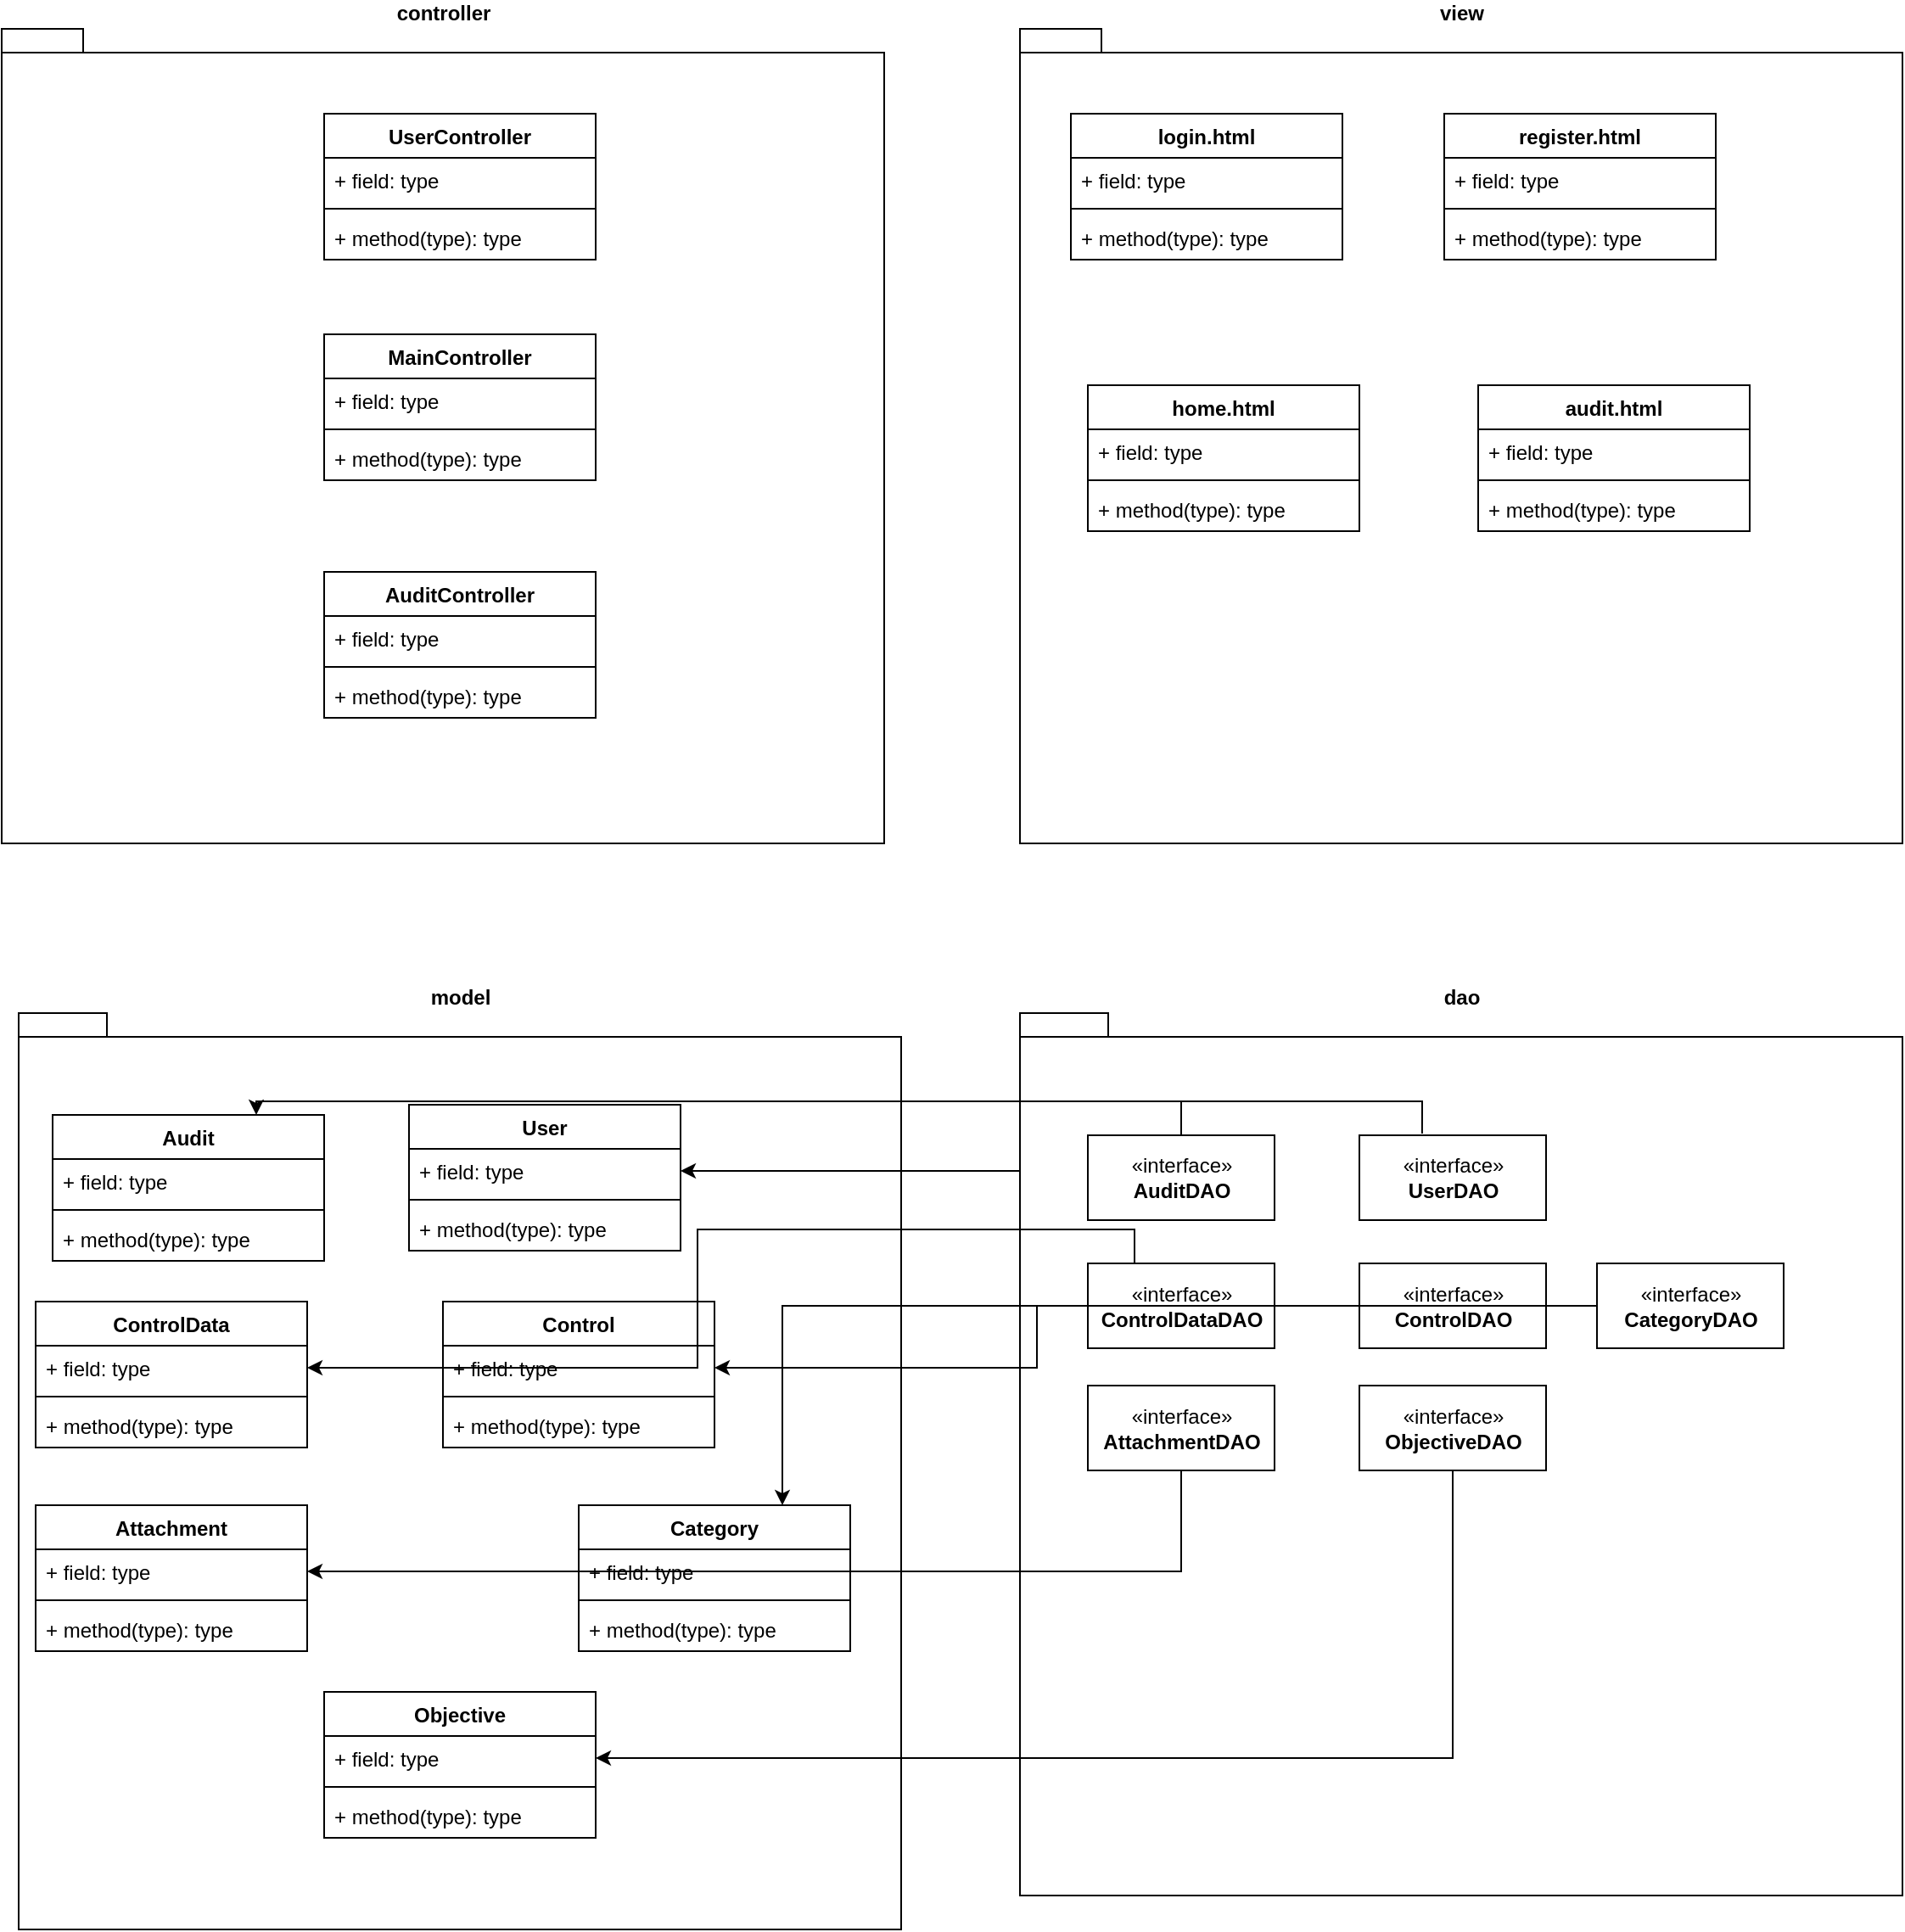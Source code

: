 <mxfile version="14.4.4" type="github">
  <diagram id="kV6jJbXeaDeTd83aYg1n" name="Page-1">
    <mxGraphModel dx="1038" dy="1716" grid="1" gridSize="10" guides="1" tooltips="1" connect="1" arrows="1" fold="1" page="1" pageScale="1" pageWidth="1000" pageHeight="1169" math="0" shadow="0">
      <root>
        <mxCell id="0" />
        <mxCell id="1" parent="0" />
        <mxCell id="TGRPY4SG1-P_DePeZXBi-2" value="&lt;div&gt;model&lt;/div&gt;" style="shape=folder;fontStyle=1;spacingTop=10;tabWidth=40;tabHeight=14;tabPosition=left;html=1;labelPosition=center;verticalLabelPosition=top;align=center;verticalAlign=bottom;horizontal=1;" parent="1" vertex="1">
          <mxGeometry x="50" y="340" width="520" height="540" as="geometry" />
        </mxCell>
        <mxCell id="TGRPY4SG1-P_DePeZXBi-5" value="&lt;div&gt;dao&lt;/div&gt;" style="shape=folder;fontStyle=1;spacingTop=10;tabWidth=40;tabHeight=14;tabPosition=left;html=1;labelPosition=center;verticalLabelPosition=top;align=center;verticalAlign=bottom;horizontal=1;" parent="1" vertex="1">
          <mxGeometry x="640" y="340" width="520" height="520" as="geometry" />
        </mxCell>
        <mxCell id="TGRPY4SG1-P_DePeZXBi-6" value="&lt;div&gt;controller&lt;/div&gt;" style="shape=folder;fontStyle=1;spacingTop=10;tabWidth=40;tabHeight=14;tabPosition=left;html=1;labelPosition=center;verticalLabelPosition=top;align=center;verticalAlign=bottom;horizontal=1;" parent="1" vertex="1">
          <mxGeometry x="40" y="-240" width="520" height="480" as="geometry" />
        </mxCell>
        <mxCell id="TGRPY4SG1-P_DePeZXBi-7" value="view" style="shape=folder;fontStyle=1;spacingTop=10;tabWidth=40;tabHeight=14;tabPosition=left;html=1;labelPosition=center;verticalLabelPosition=top;align=center;verticalAlign=bottom;horizontal=1;" parent="1" vertex="1">
          <mxGeometry x="640" y="-240" width="520" height="480" as="geometry" />
        </mxCell>
        <mxCell id="TGRPY4SG1-P_DePeZXBi-8" value="AuditController" style="swimlane;fontStyle=1;align=center;verticalAlign=top;childLayout=stackLayout;horizontal=1;startSize=26;horizontalStack=0;resizeParent=1;resizeParentMax=0;resizeLast=0;collapsible=1;marginBottom=0;" parent="1" vertex="1">
          <mxGeometry x="230" y="80" width="160" height="86" as="geometry" />
        </mxCell>
        <mxCell id="TGRPY4SG1-P_DePeZXBi-9" value="+ field: type" style="text;strokeColor=none;fillColor=none;align=left;verticalAlign=top;spacingLeft=4;spacingRight=4;overflow=hidden;rotatable=0;points=[[0,0.5],[1,0.5]];portConstraint=eastwest;" parent="TGRPY4SG1-P_DePeZXBi-8" vertex="1">
          <mxGeometry y="26" width="160" height="26" as="geometry" />
        </mxCell>
        <mxCell id="TGRPY4SG1-P_DePeZXBi-10" value="" style="line;strokeWidth=1;fillColor=none;align=left;verticalAlign=middle;spacingTop=-1;spacingLeft=3;spacingRight=3;rotatable=0;labelPosition=right;points=[];portConstraint=eastwest;" parent="TGRPY4SG1-P_DePeZXBi-8" vertex="1">
          <mxGeometry y="52" width="160" height="8" as="geometry" />
        </mxCell>
        <mxCell id="TGRPY4SG1-P_DePeZXBi-11" value="+ method(type): type" style="text;strokeColor=none;fillColor=none;align=left;verticalAlign=top;spacingLeft=4;spacingRight=4;overflow=hidden;rotatable=0;points=[[0,0.5],[1,0.5]];portConstraint=eastwest;" parent="TGRPY4SG1-P_DePeZXBi-8" vertex="1">
          <mxGeometry y="60" width="160" height="26" as="geometry" />
        </mxCell>
        <mxCell id="TGRPY4SG1-P_DePeZXBi-12" value="MainController&#xa;" style="swimlane;fontStyle=1;align=center;verticalAlign=top;childLayout=stackLayout;horizontal=1;startSize=26;horizontalStack=0;resizeParent=1;resizeParentMax=0;resizeLast=0;collapsible=1;marginBottom=0;" parent="1" vertex="1">
          <mxGeometry x="230" y="-60" width="160" height="86" as="geometry" />
        </mxCell>
        <mxCell id="TGRPY4SG1-P_DePeZXBi-13" value="+ field: type" style="text;strokeColor=none;fillColor=none;align=left;verticalAlign=top;spacingLeft=4;spacingRight=4;overflow=hidden;rotatable=0;points=[[0,0.5],[1,0.5]];portConstraint=eastwest;" parent="TGRPY4SG1-P_DePeZXBi-12" vertex="1">
          <mxGeometry y="26" width="160" height="26" as="geometry" />
        </mxCell>
        <mxCell id="TGRPY4SG1-P_DePeZXBi-14" value="" style="line;strokeWidth=1;fillColor=none;align=left;verticalAlign=middle;spacingTop=-1;spacingLeft=3;spacingRight=3;rotatable=0;labelPosition=right;points=[];portConstraint=eastwest;" parent="TGRPY4SG1-P_DePeZXBi-12" vertex="1">
          <mxGeometry y="52" width="160" height="8" as="geometry" />
        </mxCell>
        <mxCell id="TGRPY4SG1-P_DePeZXBi-15" value="+ method(type): type" style="text;strokeColor=none;fillColor=none;align=left;verticalAlign=top;spacingLeft=4;spacingRight=4;overflow=hidden;rotatable=0;points=[[0,0.5],[1,0.5]];portConstraint=eastwest;" parent="TGRPY4SG1-P_DePeZXBi-12" vertex="1">
          <mxGeometry y="60" width="160" height="26" as="geometry" />
        </mxCell>
        <mxCell id="TGRPY4SG1-P_DePeZXBi-16" value="«interface»&lt;br&gt;&lt;b&gt;AuditDAO&lt;/b&gt;" style="html=1;" parent="1" vertex="1">
          <mxGeometry x="680" y="412" width="110" height="50" as="geometry" />
        </mxCell>
        <mxCell id="TGRPY4SG1-P_DePeZXBi-17" value="«interface»&lt;br&gt;&lt;b&gt;UserDAO&lt;/b&gt;" style="html=1;" parent="1" vertex="1">
          <mxGeometry x="840" y="412" width="110" height="50" as="geometry" />
        </mxCell>
        <mxCell id="TGRPY4SG1-P_DePeZXBi-18" value="«interface»&lt;br&gt;&lt;b&gt;ControlDataDAO&lt;/b&gt;" style="html=1;" parent="1" vertex="1">
          <mxGeometry x="680" y="487.5" width="110" height="50" as="geometry" />
        </mxCell>
        <mxCell id="TGRPY4SG1-P_DePeZXBi-19" value="«interface»&lt;br&gt;&lt;b&gt;ControlDAO&lt;/b&gt;" style="html=1;" parent="1" vertex="1">
          <mxGeometry x="840" y="487.5" width="110" height="50" as="geometry" />
        </mxCell>
        <mxCell id="TGRPY4SG1-P_DePeZXBi-20" value="«interface»&lt;br&gt;&lt;b&gt;AttachmentDAO&lt;/b&gt;" style="html=1;" parent="1" vertex="1">
          <mxGeometry x="680" y="559.5" width="110" height="50" as="geometry" />
        </mxCell>
        <mxCell id="TGRPY4SG1-P_DePeZXBi-21" value="User" style="swimlane;fontStyle=1;align=center;verticalAlign=top;childLayout=stackLayout;horizontal=1;startSize=26;horizontalStack=0;resizeParent=1;resizeParentMax=0;resizeLast=0;collapsible=1;marginBottom=0;" parent="1" vertex="1">
          <mxGeometry x="280" y="394" width="160" height="86" as="geometry" />
        </mxCell>
        <mxCell id="TGRPY4SG1-P_DePeZXBi-22" value="+ field: type" style="text;strokeColor=none;fillColor=none;align=left;verticalAlign=top;spacingLeft=4;spacingRight=4;overflow=hidden;rotatable=0;points=[[0,0.5],[1,0.5]];portConstraint=eastwest;" parent="TGRPY4SG1-P_DePeZXBi-21" vertex="1">
          <mxGeometry y="26" width="160" height="26" as="geometry" />
        </mxCell>
        <mxCell id="TGRPY4SG1-P_DePeZXBi-23" value="" style="line;strokeWidth=1;fillColor=none;align=left;verticalAlign=middle;spacingTop=-1;spacingLeft=3;spacingRight=3;rotatable=0;labelPosition=right;points=[];portConstraint=eastwest;" parent="TGRPY4SG1-P_DePeZXBi-21" vertex="1">
          <mxGeometry y="52" width="160" height="8" as="geometry" />
        </mxCell>
        <mxCell id="TGRPY4SG1-P_DePeZXBi-24" value="+ method(type): type" style="text;strokeColor=none;fillColor=none;align=left;verticalAlign=top;spacingLeft=4;spacingRight=4;overflow=hidden;rotatable=0;points=[[0,0.5],[1,0.5]];portConstraint=eastwest;" parent="TGRPY4SG1-P_DePeZXBi-21" vertex="1">
          <mxGeometry y="60" width="160" height="26" as="geometry" />
        </mxCell>
        <mxCell id="EI2_7Ju2b1ghC12EQIQY-25" style="edgeStyle=orthogonalEdgeStyle;rounded=0;orthogonalLoop=1;jettySize=auto;html=1;exitX=0.5;exitY=0;exitDx=0;exitDy=0;entryX=0.75;entryY=0;entryDx=0;entryDy=0;" edge="1" parent="1" source="TGRPY4SG1-P_DePeZXBi-16" target="TGRPY4SG1-P_DePeZXBi-25">
          <mxGeometry relative="1" as="geometry" />
        </mxCell>
        <mxCell id="TGRPY4SG1-P_DePeZXBi-25" value="Audit" style="swimlane;fontStyle=1;align=center;verticalAlign=top;childLayout=stackLayout;horizontal=1;startSize=26;horizontalStack=0;resizeParent=1;resizeParentMax=0;resizeLast=0;collapsible=1;marginBottom=0;" parent="1" vertex="1">
          <mxGeometry x="70" y="400" width="160" height="86" as="geometry" />
        </mxCell>
        <mxCell id="TGRPY4SG1-P_DePeZXBi-26" value="+ field: type" style="text;strokeColor=none;fillColor=none;align=left;verticalAlign=top;spacingLeft=4;spacingRight=4;overflow=hidden;rotatable=0;points=[[0,0.5],[1,0.5]];portConstraint=eastwest;" parent="TGRPY4SG1-P_DePeZXBi-25" vertex="1">
          <mxGeometry y="26" width="160" height="26" as="geometry" />
        </mxCell>
        <mxCell id="TGRPY4SG1-P_DePeZXBi-27" value="" style="line;strokeWidth=1;fillColor=none;align=left;verticalAlign=middle;spacingTop=-1;spacingLeft=3;spacingRight=3;rotatable=0;labelPosition=right;points=[];portConstraint=eastwest;" parent="TGRPY4SG1-P_DePeZXBi-25" vertex="1">
          <mxGeometry y="52" width="160" height="8" as="geometry" />
        </mxCell>
        <mxCell id="TGRPY4SG1-P_DePeZXBi-28" value="+ method(type): type" style="text;strokeColor=none;fillColor=none;align=left;verticalAlign=top;spacingLeft=4;spacingRight=4;overflow=hidden;rotatable=0;points=[[0,0.5],[1,0.5]];portConstraint=eastwest;" parent="TGRPY4SG1-P_DePeZXBi-25" vertex="1">
          <mxGeometry y="60" width="160" height="26" as="geometry" />
        </mxCell>
        <mxCell id="TGRPY4SG1-P_DePeZXBi-29" value="Control" style="swimlane;fontStyle=1;align=center;verticalAlign=top;childLayout=stackLayout;horizontal=1;startSize=26;horizontalStack=0;resizeParent=1;resizeParentMax=0;resizeLast=0;collapsible=1;marginBottom=0;" parent="1" vertex="1">
          <mxGeometry x="300" y="510" width="160" height="86" as="geometry" />
        </mxCell>
        <mxCell id="TGRPY4SG1-P_DePeZXBi-30" value="+ field: type" style="text;strokeColor=none;fillColor=none;align=left;verticalAlign=top;spacingLeft=4;spacingRight=4;overflow=hidden;rotatable=0;points=[[0,0.5],[1,0.5]];portConstraint=eastwest;" parent="TGRPY4SG1-P_DePeZXBi-29" vertex="1">
          <mxGeometry y="26" width="160" height="26" as="geometry" />
        </mxCell>
        <mxCell id="TGRPY4SG1-P_DePeZXBi-31" value="" style="line;strokeWidth=1;fillColor=none;align=left;verticalAlign=middle;spacingTop=-1;spacingLeft=3;spacingRight=3;rotatable=0;labelPosition=right;points=[];portConstraint=eastwest;" parent="TGRPY4SG1-P_DePeZXBi-29" vertex="1">
          <mxGeometry y="52" width="160" height="8" as="geometry" />
        </mxCell>
        <mxCell id="TGRPY4SG1-P_DePeZXBi-32" value="+ method(type): type" style="text;strokeColor=none;fillColor=none;align=left;verticalAlign=top;spacingLeft=4;spacingRight=4;overflow=hidden;rotatable=0;points=[[0,0.5],[1,0.5]];portConstraint=eastwest;" parent="TGRPY4SG1-P_DePeZXBi-29" vertex="1">
          <mxGeometry y="60" width="160" height="26" as="geometry" />
        </mxCell>
        <mxCell id="TGRPY4SG1-P_DePeZXBi-33" value="ControlData" style="swimlane;fontStyle=1;align=center;verticalAlign=top;childLayout=stackLayout;horizontal=1;startSize=26;horizontalStack=0;resizeParent=1;resizeParentMax=0;resizeLast=0;collapsible=1;marginBottom=0;" parent="1" vertex="1">
          <mxGeometry x="60" y="510" width="160" height="86" as="geometry" />
        </mxCell>
        <mxCell id="TGRPY4SG1-P_DePeZXBi-34" value="+ field: type" style="text;strokeColor=none;fillColor=none;align=left;verticalAlign=top;spacingLeft=4;spacingRight=4;overflow=hidden;rotatable=0;points=[[0,0.5],[1,0.5]];portConstraint=eastwest;" parent="TGRPY4SG1-P_DePeZXBi-33" vertex="1">
          <mxGeometry y="26" width="160" height="26" as="geometry" />
        </mxCell>
        <mxCell id="TGRPY4SG1-P_DePeZXBi-35" value="" style="line;strokeWidth=1;fillColor=none;align=left;verticalAlign=middle;spacingTop=-1;spacingLeft=3;spacingRight=3;rotatable=0;labelPosition=right;points=[];portConstraint=eastwest;" parent="TGRPY4SG1-P_DePeZXBi-33" vertex="1">
          <mxGeometry y="52" width="160" height="8" as="geometry" />
        </mxCell>
        <mxCell id="TGRPY4SG1-P_DePeZXBi-36" value="+ method(type): type" style="text;strokeColor=none;fillColor=none;align=left;verticalAlign=top;spacingLeft=4;spacingRight=4;overflow=hidden;rotatable=0;points=[[0,0.5],[1,0.5]];portConstraint=eastwest;" parent="TGRPY4SG1-P_DePeZXBi-33" vertex="1">
          <mxGeometry y="60" width="160" height="26" as="geometry" />
        </mxCell>
        <mxCell id="TGRPY4SG1-P_DePeZXBi-39" value="login.html" style="swimlane;fontStyle=1;align=center;verticalAlign=top;childLayout=stackLayout;horizontal=1;startSize=26;horizontalStack=0;resizeParent=1;resizeParentMax=0;resizeLast=0;collapsible=1;marginBottom=0;" parent="1" vertex="1">
          <mxGeometry x="670" y="-190" width="160" height="86" as="geometry" />
        </mxCell>
        <mxCell id="TGRPY4SG1-P_DePeZXBi-40" value="+ field: type" style="text;strokeColor=none;fillColor=none;align=left;verticalAlign=top;spacingLeft=4;spacingRight=4;overflow=hidden;rotatable=0;points=[[0,0.5],[1,0.5]];portConstraint=eastwest;" parent="TGRPY4SG1-P_DePeZXBi-39" vertex="1">
          <mxGeometry y="26" width="160" height="26" as="geometry" />
        </mxCell>
        <mxCell id="TGRPY4SG1-P_DePeZXBi-41" value="" style="line;strokeWidth=1;fillColor=none;align=left;verticalAlign=middle;spacingTop=-1;spacingLeft=3;spacingRight=3;rotatable=0;labelPosition=right;points=[];portConstraint=eastwest;" parent="TGRPY4SG1-P_DePeZXBi-39" vertex="1">
          <mxGeometry y="52" width="160" height="8" as="geometry" />
        </mxCell>
        <mxCell id="TGRPY4SG1-P_DePeZXBi-42" value="+ method(type): type" style="text;strokeColor=none;fillColor=none;align=left;verticalAlign=top;spacingLeft=4;spacingRight=4;overflow=hidden;rotatable=0;points=[[0,0.5],[1,0.5]];portConstraint=eastwest;" parent="TGRPY4SG1-P_DePeZXBi-39" vertex="1">
          <mxGeometry y="60" width="160" height="26" as="geometry" />
        </mxCell>
        <mxCell id="TGRPY4SG1-P_DePeZXBi-43" value="register.html" style="swimlane;fontStyle=1;align=center;verticalAlign=top;childLayout=stackLayout;horizontal=1;startSize=26;horizontalStack=0;resizeParent=1;resizeParentMax=0;resizeLast=0;collapsible=1;marginBottom=0;" parent="1" vertex="1">
          <mxGeometry x="890" y="-190" width="160" height="86" as="geometry" />
        </mxCell>
        <mxCell id="TGRPY4SG1-P_DePeZXBi-44" value="+ field: type" style="text;strokeColor=none;fillColor=none;align=left;verticalAlign=top;spacingLeft=4;spacingRight=4;overflow=hidden;rotatable=0;points=[[0,0.5],[1,0.5]];portConstraint=eastwest;" parent="TGRPY4SG1-P_DePeZXBi-43" vertex="1">
          <mxGeometry y="26" width="160" height="26" as="geometry" />
        </mxCell>
        <mxCell id="TGRPY4SG1-P_DePeZXBi-45" value="" style="line;strokeWidth=1;fillColor=none;align=left;verticalAlign=middle;spacingTop=-1;spacingLeft=3;spacingRight=3;rotatable=0;labelPosition=right;points=[];portConstraint=eastwest;" parent="TGRPY4SG1-P_DePeZXBi-43" vertex="1">
          <mxGeometry y="52" width="160" height="8" as="geometry" />
        </mxCell>
        <mxCell id="TGRPY4SG1-P_DePeZXBi-46" value="+ method(type): type" style="text;strokeColor=none;fillColor=none;align=left;verticalAlign=top;spacingLeft=4;spacingRight=4;overflow=hidden;rotatable=0;points=[[0,0.5],[1,0.5]];portConstraint=eastwest;" parent="TGRPY4SG1-P_DePeZXBi-43" vertex="1">
          <mxGeometry y="60" width="160" height="26" as="geometry" />
        </mxCell>
        <mxCell id="TGRPY4SG1-P_DePeZXBi-47" value="UserController" style="swimlane;fontStyle=1;align=center;verticalAlign=top;childLayout=stackLayout;horizontal=1;startSize=26;horizontalStack=0;resizeParent=1;resizeParentMax=0;resizeLast=0;collapsible=1;marginBottom=0;" parent="1" vertex="1">
          <mxGeometry x="230" y="-190" width="160" height="86" as="geometry" />
        </mxCell>
        <mxCell id="TGRPY4SG1-P_DePeZXBi-48" value="+ field: type" style="text;strokeColor=none;fillColor=none;align=left;verticalAlign=top;spacingLeft=4;spacingRight=4;overflow=hidden;rotatable=0;points=[[0,0.5],[1,0.5]];portConstraint=eastwest;" parent="TGRPY4SG1-P_DePeZXBi-47" vertex="1">
          <mxGeometry y="26" width="160" height="26" as="geometry" />
        </mxCell>
        <mxCell id="TGRPY4SG1-P_DePeZXBi-49" value="" style="line;strokeWidth=1;fillColor=none;align=left;verticalAlign=middle;spacingTop=-1;spacingLeft=3;spacingRight=3;rotatable=0;labelPosition=right;points=[];portConstraint=eastwest;" parent="TGRPY4SG1-P_DePeZXBi-47" vertex="1">
          <mxGeometry y="52" width="160" height="8" as="geometry" />
        </mxCell>
        <mxCell id="TGRPY4SG1-P_DePeZXBi-50" value="+ method(type): type" style="text;strokeColor=none;fillColor=none;align=left;verticalAlign=top;spacingLeft=4;spacingRight=4;overflow=hidden;rotatable=0;points=[[0,0.5],[1,0.5]];portConstraint=eastwest;" parent="TGRPY4SG1-P_DePeZXBi-47" vertex="1">
          <mxGeometry y="60" width="160" height="26" as="geometry" />
        </mxCell>
        <mxCell id="jLTHlrMyGeRYRk5m-rzJ-1" value="«interface»&lt;br&gt;&lt;b&gt;ObjectiveDAO&lt;/b&gt;" style="html=1;" parent="1" vertex="1">
          <mxGeometry x="840" y="559.5" width="110" height="50" as="geometry" />
        </mxCell>
        <mxCell id="EI2_7Ju2b1ghC12EQIQY-1" value="home.html" style="swimlane;fontStyle=1;align=center;verticalAlign=top;childLayout=stackLayout;horizontal=1;startSize=26;horizontalStack=0;resizeParent=1;resizeParentMax=0;resizeLast=0;collapsible=1;marginBottom=0;" vertex="1" parent="1">
          <mxGeometry x="680" y="-30" width="160" height="86" as="geometry" />
        </mxCell>
        <mxCell id="EI2_7Ju2b1ghC12EQIQY-2" value="+ field: type" style="text;strokeColor=none;fillColor=none;align=left;verticalAlign=top;spacingLeft=4;spacingRight=4;overflow=hidden;rotatable=0;points=[[0,0.5],[1,0.5]];portConstraint=eastwest;" vertex="1" parent="EI2_7Ju2b1ghC12EQIQY-1">
          <mxGeometry y="26" width="160" height="26" as="geometry" />
        </mxCell>
        <mxCell id="EI2_7Ju2b1ghC12EQIQY-3" value="" style="line;strokeWidth=1;fillColor=none;align=left;verticalAlign=middle;spacingTop=-1;spacingLeft=3;spacingRight=3;rotatable=0;labelPosition=right;points=[];portConstraint=eastwest;" vertex="1" parent="EI2_7Ju2b1ghC12EQIQY-1">
          <mxGeometry y="52" width="160" height="8" as="geometry" />
        </mxCell>
        <mxCell id="EI2_7Ju2b1ghC12EQIQY-4" value="+ method(type): type" style="text;strokeColor=none;fillColor=none;align=left;verticalAlign=top;spacingLeft=4;spacingRight=4;overflow=hidden;rotatable=0;points=[[0,0.5],[1,0.5]];portConstraint=eastwest;" vertex="1" parent="EI2_7Ju2b1ghC12EQIQY-1">
          <mxGeometry y="60" width="160" height="26" as="geometry" />
        </mxCell>
        <mxCell id="EI2_7Ju2b1ghC12EQIQY-5" value="audit.html" style="swimlane;fontStyle=1;align=center;verticalAlign=top;childLayout=stackLayout;horizontal=1;startSize=26;horizontalStack=0;resizeParent=1;resizeParentMax=0;resizeLast=0;collapsible=1;marginBottom=0;" vertex="1" parent="1">
          <mxGeometry x="910" y="-30" width="160" height="86" as="geometry" />
        </mxCell>
        <mxCell id="EI2_7Ju2b1ghC12EQIQY-6" value="+ field: type" style="text;strokeColor=none;fillColor=none;align=left;verticalAlign=top;spacingLeft=4;spacingRight=4;overflow=hidden;rotatable=0;points=[[0,0.5],[1,0.5]];portConstraint=eastwest;" vertex="1" parent="EI2_7Ju2b1ghC12EQIQY-5">
          <mxGeometry y="26" width="160" height="26" as="geometry" />
        </mxCell>
        <mxCell id="EI2_7Ju2b1ghC12EQIQY-7" value="" style="line;strokeWidth=1;fillColor=none;align=left;verticalAlign=middle;spacingTop=-1;spacingLeft=3;spacingRight=3;rotatable=0;labelPosition=right;points=[];portConstraint=eastwest;" vertex="1" parent="EI2_7Ju2b1ghC12EQIQY-5">
          <mxGeometry y="52" width="160" height="8" as="geometry" />
        </mxCell>
        <mxCell id="EI2_7Ju2b1ghC12EQIQY-8" value="+ method(type): type" style="text;strokeColor=none;fillColor=none;align=left;verticalAlign=top;spacingLeft=4;spacingRight=4;overflow=hidden;rotatable=0;points=[[0,0.5],[1,0.5]];portConstraint=eastwest;" vertex="1" parent="EI2_7Ju2b1ghC12EQIQY-5">
          <mxGeometry y="60" width="160" height="26" as="geometry" />
        </mxCell>
        <mxCell id="EI2_7Ju2b1ghC12EQIQY-9" value="Attachment" style="swimlane;fontStyle=1;align=center;verticalAlign=top;childLayout=stackLayout;horizontal=1;startSize=26;horizontalStack=0;resizeParent=1;resizeParentMax=0;resizeLast=0;collapsible=1;marginBottom=0;" vertex="1" parent="1">
          <mxGeometry x="60" y="630" width="160" height="86" as="geometry" />
        </mxCell>
        <mxCell id="EI2_7Ju2b1ghC12EQIQY-10" value="+ field: type" style="text;strokeColor=none;fillColor=none;align=left;verticalAlign=top;spacingLeft=4;spacingRight=4;overflow=hidden;rotatable=0;points=[[0,0.5],[1,0.5]];portConstraint=eastwest;" vertex="1" parent="EI2_7Ju2b1ghC12EQIQY-9">
          <mxGeometry y="26" width="160" height="26" as="geometry" />
        </mxCell>
        <mxCell id="EI2_7Ju2b1ghC12EQIQY-11" value="" style="line;strokeWidth=1;fillColor=none;align=left;verticalAlign=middle;spacingTop=-1;spacingLeft=3;spacingRight=3;rotatable=0;labelPosition=right;points=[];portConstraint=eastwest;" vertex="1" parent="EI2_7Ju2b1ghC12EQIQY-9">
          <mxGeometry y="52" width="160" height="8" as="geometry" />
        </mxCell>
        <mxCell id="EI2_7Ju2b1ghC12EQIQY-12" value="+ method(type): type" style="text;strokeColor=none;fillColor=none;align=left;verticalAlign=top;spacingLeft=4;spacingRight=4;overflow=hidden;rotatable=0;points=[[0,0.5],[1,0.5]];portConstraint=eastwest;" vertex="1" parent="EI2_7Ju2b1ghC12EQIQY-9">
          <mxGeometry y="60" width="160" height="26" as="geometry" />
        </mxCell>
        <mxCell id="EI2_7Ju2b1ghC12EQIQY-13" value="Objective&#xa;" style="swimlane;fontStyle=1;align=center;verticalAlign=top;childLayout=stackLayout;horizontal=1;startSize=26;horizontalStack=0;resizeParent=1;resizeParentMax=0;resizeLast=0;collapsible=1;marginBottom=0;" vertex="1" parent="1">
          <mxGeometry x="230" y="740" width="160" height="86" as="geometry" />
        </mxCell>
        <mxCell id="EI2_7Ju2b1ghC12EQIQY-14" value="+ field: type" style="text;strokeColor=none;fillColor=none;align=left;verticalAlign=top;spacingLeft=4;spacingRight=4;overflow=hidden;rotatable=0;points=[[0,0.5],[1,0.5]];portConstraint=eastwest;" vertex="1" parent="EI2_7Ju2b1ghC12EQIQY-13">
          <mxGeometry y="26" width="160" height="26" as="geometry" />
        </mxCell>
        <mxCell id="EI2_7Ju2b1ghC12EQIQY-15" value="" style="line;strokeWidth=1;fillColor=none;align=left;verticalAlign=middle;spacingTop=-1;spacingLeft=3;spacingRight=3;rotatable=0;labelPosition=right;points=[];portConstraint=eastwest;" vertex="1" parent="EI2_7Ju2b1ghC12EQIQY-13">
          <mxGeometry y="52" width="160" height="8" as="geometry" />
        </mxCell>
        <mxCell id="EI2_7Ju2b1ghC12EQIQY-16" value="+ method(type): type" style="text;strokeColor=none;fillColor=none;align=left;verticalAlign=top;spacingLeft=4;spacingRight=4;overflow=hidden;rotatable=0;points=[[0,0.5],[1,0.5]];portConstraint=eastwest;" vertex="1" parent="EI2_7Ju2b1ghC12EQIQY-13">
          <mxGeometry y="60" width="160" height="26" as="geometry" />
        </mxCell>
        <mxCell id="EI2_7Ju2b1ghC12EQIQY-27" style="edgeStyle=orthogonalEdgeStyle;rounded=0;orthogonalLoop=1;jettySize=auto;html=1;entryX=0.75;entryY=0;entryDx=0;entryDy=0;" edge="1" parent="1" source="EI2_7Ju2b1ghC12EQIQY-21" target="EI2_7Ju2b1ghC12EQIQY-17">
          <mxGeometry relative="1" as="geometry" />
        </mxCell>
        <mxCell id="EI2_7Ju2b1ghC12EQIQY-17" value="Category" style="swimlane;fontStyle=1;align=center;verticalAlign=top;childLayout=stackLayout;horizontal=1;startSize=26;horizontalStack=0;resizeParent=1;resizeParentMax=0;resizeLast=0;collapsible=1;marginBottom=0;" vertex="1" parent="1">
          <mxGeometry x="380" y="630" width="160" height="86" as="geometry" />
        </mxCell>
        <mxCell id="EI2_7Ju2b1ghC12EQIQY-18" value="+ field: type" style="text;strokeColor=none;fillColor=none;align=left;verticalAlign=top;spacingLeft=4;spacingRight=4;overflow=hidden;rotatable=0;points=[[0,0.5],[1,0.5]];portConstraint=eastwest;" vertex="1" parent="EI2_7Ju2b1ghC12EQIQY-17">
          <mxGeometry y="26" width="160" height="26" as="geometry" />
        </mxCell>
        <mxCell id="EI2_7Ju2b1ghC12EQIQY-19" value="" style="line;strokeWidth=1;fillColor=none;align=left;verticalAlign=middle;spacingTop=-1;spacingLeft=3;spacingRight=3;rotatable=0;labelPosition=right;points=[];portConstraint=eastwest;" vertex="1" parent="EI2_7Ju2b1ghC12EQIQY-17">
          <mxGeometry y="52" width="160" height="8" as="geometry" />
        </mxCell>
        <mxCell id="EI2_7Ju2b1ghC12EQIQY-20" value="+ method(type): type" style="text;strokeColor=none;fillColor=none;align=left;verticalAlign=top;spacingLeft=4;spacingRight=4;overflow=hidden;rotatable=0;points=[[0,0.5],[1,0.5]];portConstraint=eastwest;" vertex="1" parent="EI2_7Ju2b1ghC12EQIQY-17">
          <mxGeometry y="60" width="160" height="26" as="geometry" />
        </mxCell>
        <mxCell id="EI2_7Ju2b1ghC12EQIQY-21" value="«interface»&lt;br&gt;&lt;b&gt;CategoryDAO&lt;/b&gt;" style="html=1;" vertex="1" parent="1">
          <mxGeometry x="980" y="487.5" width="110" height="50" as="geometry" />
        </mxCell>
        <mxCell id="EI2_7Ju2b1ghC12EQIQY-22" style="edgeStyle=orthogonalEdgeStyle;rounded=0;orthogonalLoop=1;jettySize=auto;html=1;exitX=0.336;exitY=-0.02;exitDx=0;exitDy=0;entryX=1;entryY=0.5;entryDx=0;entryDy=0;exitPerimeter=0;" edge="1" parent="1" source="TGRPY4SG1-P_DePeZXBi-17" target="TGRPY4SG1-P_DePeZXBi-22">
          <mxGeometry relative="1" as="geometry" />
        </mxCell>
        <mxCell id="EI2_7Ju2b1ghC12EQIQY-23" style="edgeStyle=orthogonalEdgeStyle;rounded=0;orthogonalLoop=1;jettySize=auto;html=1;entryX=1;entryY=0.5;entryDx=0;entryDy=0;" edge="1" parent="1" source="TGRPY4SG1-P_DePeZXBi-19" target="TGRPY4SG1-P_DePeZXBi-30">
          <mxGeometry relative="1" as="geometry" />
        </mxCell>
        <mxCell id="EI2_7Ju2b1ghC12EQIQY-24" style="edgeStyle=orthogonalEdgeStyle;rounded=0;orthogonalLoop=1;jettySize=auto;html=1;exitX=0.25;exitY=0;exitDx=0;exitDy=0;entryX=1;entryY=0.5;entryDx=0;entryDy=0;" edge="1" parent="1" source="TGRPY4SG1-P_DePeZXBi-18" target="TGRPY4SG1-P_DePeZXBi-34">
          <mxGeometry relative="1" as="geometry" />
        </mxCell>
        <mxCell id="EI2_7Ju2b1ghC12EQIQY-26" style="edgeStyle=orthogonalEdgeStyle;rounded=0;orthogonalLoop=1;jettySize=auto;html=1;entryX=1;entryY=0.5;entryDx=0;entryDy=0;" edge="1" parent="1" source="TGRPY4SG1-P_DePeZXBi-20" target="EI2_7Ju2b1ghC12EQIQY-10">
          <mxGeometry relative="1" as="geometry" />
        </mxCell>
        <mxCell id="EI2_7Ju2b1ghC12EQIQY-28" style="edgeStyle=orthogonalEdgeStyle;rounded=0;orthogonalLoop=1;jettySize=auto;html=1;entryX=1;entryY=0.5;entryDx=0;entryDy=0;" edge="1" parent="1" source="jLTHlrMyGeRYRk5m-rzJ-1" target="EI2_7Ju2b1ghC12EQIQY-14">
          <mxGeometry relative="1" as="geometry" />
        </mxCell>
      </root>
    </mxGraphModel>
  </diagram>
</mxfile>
